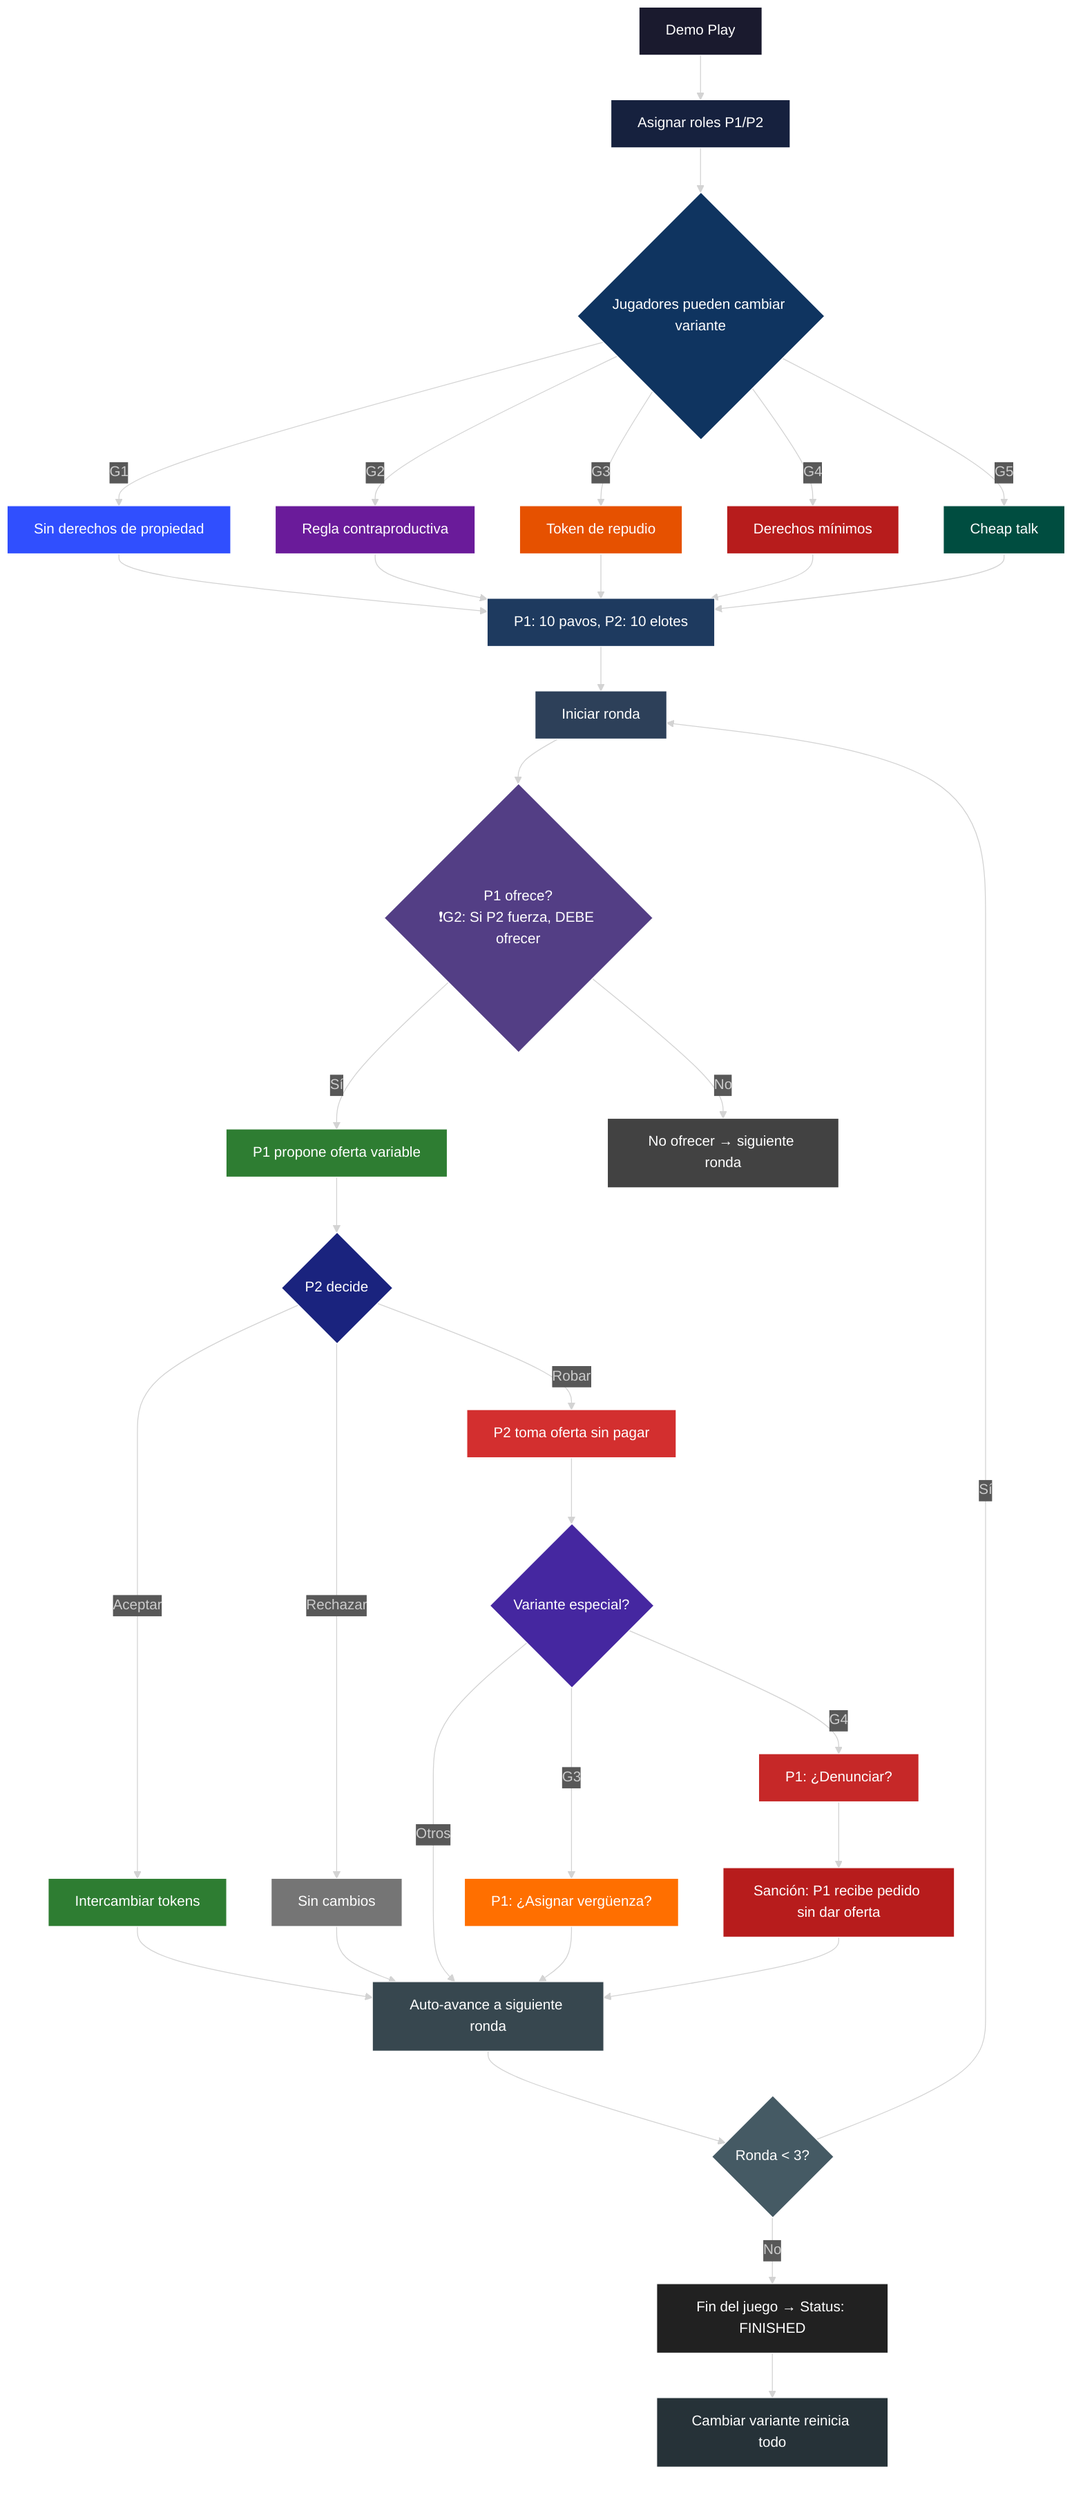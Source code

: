 flowchart TD
  A[Demo Play] --> B[Asignar roles P1/P2]
  B --> C{Jugadores pueden cambiar variante}
  C --> |G1| G1[Sin derechos de propiedad]
  C --> |G2| G2[Regla contraproductiva]
  C --> |G3| G3[Token de repudio]
  C --> |G4| G4[Derechos mínimos]
  C --> |G5| G5[Cheap talk]
  
  G1 --> D[P1: 10 pavos, P2: 10 elotes]
  G2 --> D
  G3 --> D
  G4 --> D
  G5 --> D
  
  D --> E[Iniciar ronda]
  E --> F{P1 ofrece?<br/>❗G2: Si P2 fuerza, DEBE ofrecer}
  F -->|Sí| G[P1 propone oferta variable]
  F -->|No| H[No ofrecer → siguiente ronda]
  
  G --> I{P2 decide}
  I -->|Aceptar| J[Intercambiar tokens]
  I -->|Rechazar| K[Sin cambios]
  I -->|Robar| L[P2 toma oferta sin pagar]
  
  J --> M[Auto-avance a siguiente ronda]
  K --> M
  L --> N{Variante especial?}
  N -->|G3| O[P1: ¿Asignar vergüenza?]
  N -->|G4| P[P1: ¿Denunciar?]
  N -->|Otros| M
  
  O --> M
  P --> Q[Sanción: P1 recibe pedido sin dar oferta]
  Q --> M
  
  M --> R{Ronda < 3?}
  R -->|Sí| E
  R -->|No| S[Fin del juego → Status: FINISHED]
  S --> T[Cambiar variante reinicia todo]
  
  %%{init: {'theme':'dark'}}%%
  style A fill:#1a1a2e,stroke:#fff,color:#fff
  style B fill:#16213e,stroke:#fff,color:#fff
  style C fill:#0f3460,stroke:#fff,color:#fff
  style D fill:#1e3a5f,stroke:#fff,color:#fff
  style E fill:#2d4059,stroke:#fff,color:#fff
  style F fill:#533e85,stroke:#fff,color:#fff
  style G fill:#2e7d32,stroke:#fff,color:#fff
  style G1 fill:#304ffe,stroke:#fff,color:#fff
  style G2 fill:#6a1b9a,stroke:#fff,color:#fff
  style G3 fill:#e65100,stroke:#fff,color:#fff
  style G4 fill:#b71c1c,stroke:#fff,color:#fff
  style G5 fill:#004d40,stroke:#fff,color:#fff
  style H fill:#424242,stroke:#fff,color:#fff
  style I fill:#1a237e,stroke:#fff,color:#fff
  style J fill:#2e7d32,stroke:#fff,color:#fff
  style K fill:#757575,stroke:#fff,color:#fff
  style L fill:#d32f2f,stroke:#fff,color:#fff
  style M fill:#37474f,stroke:#fff,color:#fff
  style N fill:#4527a0,stroke:#fff,color:#fff
  style O fill:#ff6f00,stroke:#fff,color:#fff
  style P fill:#c62828,stroke:#fff,color:#fff
  style Q fill:#b71c1c,stroke:#fff,color:#fff
  style R fill:#455a64,stroke:#fff,color:#fff
  style S fill:#212121,stroke:#fff,color:#fff
  style T fill:#263238,stroke:#fff,color:#fff
